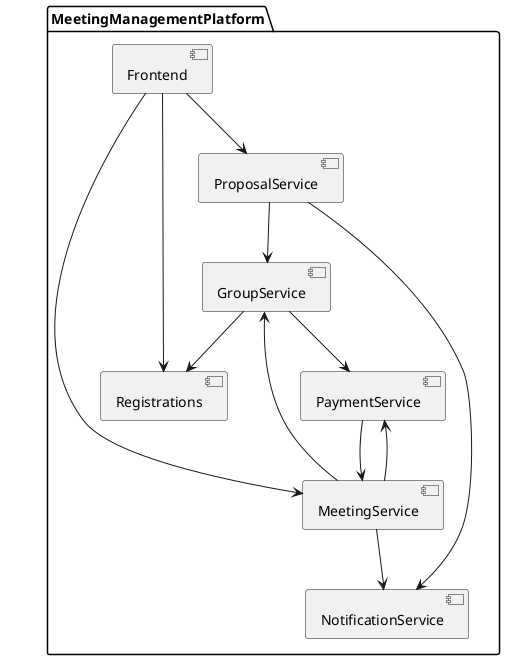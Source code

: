 
@startuml
package MeetingManagementPlatform {
  [Registrations] as Registrations
  [GroupService] as GroupService
  [ProposalService] as ProposalService
  [MeetingService] as MeetingService
  [PaymentService] as PaymentService
  [NotificationService] as NotificationService
  [Frontend] as WebApp

  WebApp --> Registrations
  WebApp --> ProposalService
  ProposalService --> GroupService
  ProposalService --> NotificationService
  GroupService --> Registrations
  WebApp --> MeetingService
  MeetingService --> GroupService
  MeetingService --> PaymentService
  PaymentService --> MeetingService
  GroupService --> PaymentService
  MeetingService --> NotificationService
}
@enduml